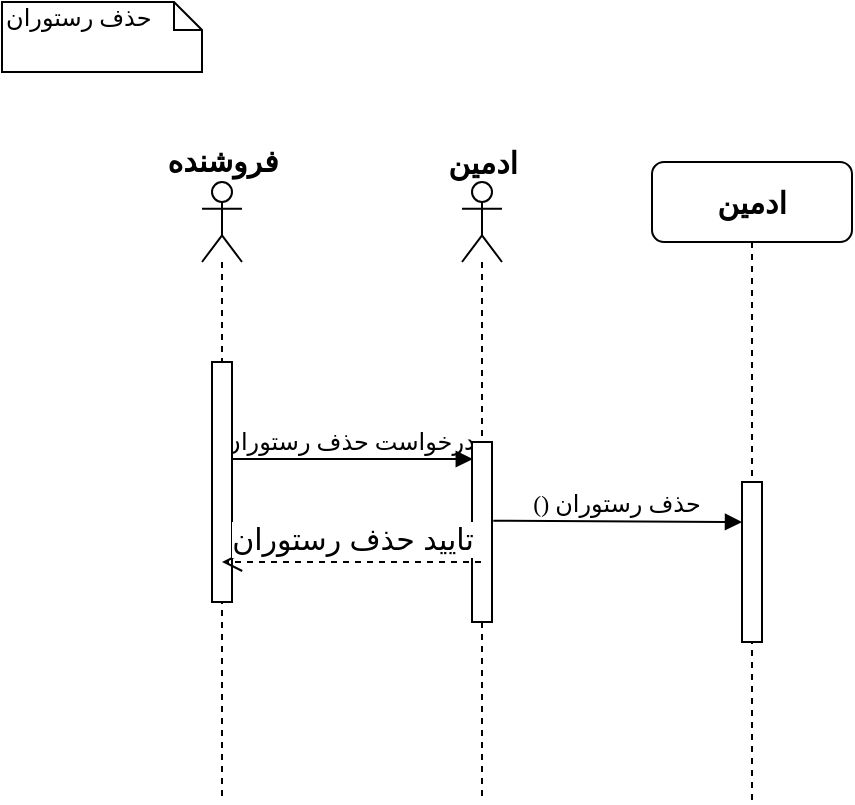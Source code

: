 <mxfile version="14.1.3" type="github">
  <diagram id="kgpKYQtTHZ0yAKxKKP6v" name="Page-1">
    <mxGraphModel dx="782" dy="427" grid="1" gridSize="10" guides="1" tooltips="1" connect="1" arrows="1" fold="1" page="1" pageScale="1" pageWidth="850" pageHeight="1100" math="0" shadow="0">
      <root>
        <mxCell id="0" />
        <mxCell id="1" parent="0" />
        <mxCell id="xVhR0Zh99ry8Dv5ZZcrm-13" value="درخواست حذف رستوران" style="html=1;verticalAlign=bottom;endArrow=block;labelBackgroundColor=none;fontFamily=Verdana;fontSize=12;edgeStyle=elbowEdgeStyle;elbow=vertical;entryX=0.04;entryY=0.096;entryDx=0;entryDy=0;entryPerimeter=0;" parent="1" source="xVhR0Zh99ry8Dv5ZZcrm-15" target="xVhR0Zh99ry8Dv5ZZcrm-34" edge="1">
          <mxGeometry relative="1" as="geometry">
            <mxPoint x="165" y="210" as="sourcePoint" />
            <mxPoint x="450" y="204" as="targetPoint" />
          </mxGeometry>
        </mxCell>
        <mxCell id="xVhR0Zh99ry8Dv5ZZcrm-14" value="حذف رستوران" style="shape=note;whiteSpace=wrap;html=1;size=14;verticalAlign=top;align=left;spacingTop=-6;rounded=0;shadow=0;comic=0;labelBackgroundColor=none;strokeWidth=1;fontFamily=Verdana;fontSize=12" parent="1" vertex="1">
          <mxGeometry width="100" height="35" as="geometry" />
        </mxCell>
        <mxCell id="xVhR0Zh99ry8Dv5ZZcrm-15" value="" style="shape=umlLifeline;participant=umlActor;perimeter=lifelinePerimeter;whiteSpace=wrap;html=1;container=1;collapsible=0;recursiveResize=0;verticalAlign=top;spacingTop=36;outlineConnect=0;" parent="1" vertex="1">
          <mxGeometry x="100" y="90" width="20" height="310" as="geometry" />
        </mxCell>
        <mxCell id="xVhR0Zh99ry8Dv5ZZcrm-19" value="" style="html=1;points=[];perimeter=orthogonalPerimeter;" parent="xVhR0Zh99ry8Dv5ZZcrm-15" vertex="1">
          <mxGeometry x="5" y="90" width="10" height="120" as="geometry" />
        </mxCell>
        <mxCell id="xVhR0Zh99ry8Dv5ZZcrm-16" value="&lt;font size=&quot;1&quot;&gt;&lt;b style=&quot;font-size: 15px&quot;&gt;فروشنده&lt;/b&gt;&lt;/font&gt;" style="text;html=1;align=center;verticalAlign=middle;resizable=0;points=[];autosize=1;" parent="1" vertex="1">
          <mxGeometry x="80" y="69" width="60" height="20" as="geometry" />
        </mxCell>
        <mxCell id="xVhR0Zh99ry8Dv5ZZcrm-31" value="&lt;font style=&quot;font-size: 15px&quot;&gt;&lt;b&gt;ادمین&lt;/b&gt;&lt;/font&gt;" style="shape=umlLifeline;perimeter=lifelinePerimeter;whiteSpace=wrap;html=1;container=1;collapsible=0;recursiveResize=0;outlineConnect=0;rounded=1;shadow=0;comic=0;labelBackgroundColor=none;strokeWidth=1;fontFamily=Verdana;fontSize=12;align=center;" parent="1" vertex="1">
          <mxGeometry x="325" y="80" width="100" height="320" as="geometry" />
        </mxCell>
        <mxCell id="xVhR0Zh99ry8Dv5ZZcrm-32" value="" style="html=1;points=[];perimeter=orthogonalPerimeter;rounded=0;shadow=0;comic=0;labelBackgroundColor=none;strokeWidth=1;fontFamily=Verdana;fontSize=12;align=center;" parent="xVhR0Zh99ry8Dv5ZZcrm-31" vertex="1">
          <mxGeometry x="45" y="160" width="10" height="80" as="geometry" />
        </mxCell>
        <mxCell id="xVhR0Zh99ry8Dv5ZZcrm-33" value="" style="shape=umlLifeline;participant=umlActor;perimeter=lifelinePerimeter;whiteSpace=wrap;html=1;container=1;collapsible=0;recursiveResize=0;verticalAlign=top;spacingTop=36;outlineConnect=0;" parent="1" vertex="1">
          <mxGeometry x="230" y="90" width="20" height="310" as="geometry" />
        </mxCell>
        <mxCell id="xVhR0Zh99ry8Dv5ZZcrm-34" value="" style="html=1;points=[];perimeter=orthogonalPerimeter;rounded=0;shadow=0;comic=0;labelBackgroundColor=none;strokeWidth=1;fontFamily=Verdana;fontSize=12;align=center;" parent="xVhR0Zh99ry8Dv5ZZcrm-33" vertex="1">
          <mxGeometry x="5" y="130" width="10" height="90" as="geometry" />
        </mxCell>
        <mxCell id="xVhR0Zh99ry8Dv5ZZcrm-35" value="&lt;b&gt;&lt;font style=&quot;font-size: 15px&quot;&gt;ادمین&lt;/font&gt;&lt;/b&gt;" style="text;html=1;align=center;verticalAlign=middle;resizable=0;points=[];autosize=1;" parent="1" vertex="1">
          <mxGeometry x="220" y="70" width="40" height="20" as="geometry" />
        </mxCell>
        <mxCell id="xVhR0Zh99ry8Dv5ZZcrm-36" value="() حذف رستوران" style="html=1;verticalAlign=bottom;endArrow=block;labelBackgroundColor=none;fontFamily=Verdana;fontSize=12;edgeStyle=elbowEdgeStyle;elbow=vertical;exitX=1.064;exitY=0.437;exitDx=0;exitDy=0;exitPerimeter=0;" parent="1" source="xVhR0Zh99ry8Dv5ZZcrm-34" edge="1">
          <mxGeometry relative="1" as="geometry">
            <mxPoint x="250" y="260" as="sourcePoint" />
            <mxPoint x="370" y="260" as="targetPoint" />
            <Array as="points">
              <mxPoint x="330.5" y="260" />
              <mxPoint x="410.5" y="240" />
            </Array>
          </mxGeometry>
        </mxCell>
        <mxCell id="Zh8km7nJTUb2KagQ8nhC-1" value="&lt;font style=&quot;font-size: 15px&quot;&gt;تایید حذف رستوران&lt;br&gt;&lt;/font&gt;" style="html=1;verticalAlign=bottom;endArrow=open;dashed=1;endSize=8;" edge="1" parent="1" source="xVhR0Zh99ry8Dv5ZZcrm-33">
          <mxGeometry relative="1" as="geometry">
            <mxPoint x="200" y="280" as="sourcePoint" />
            <mxPoint x="110" y="280" as="targetPoint" />
          </mxGeometry>
        </mxCell>
      </root>
    </mxGraphModel>
  </diagram>
</mxfile>
